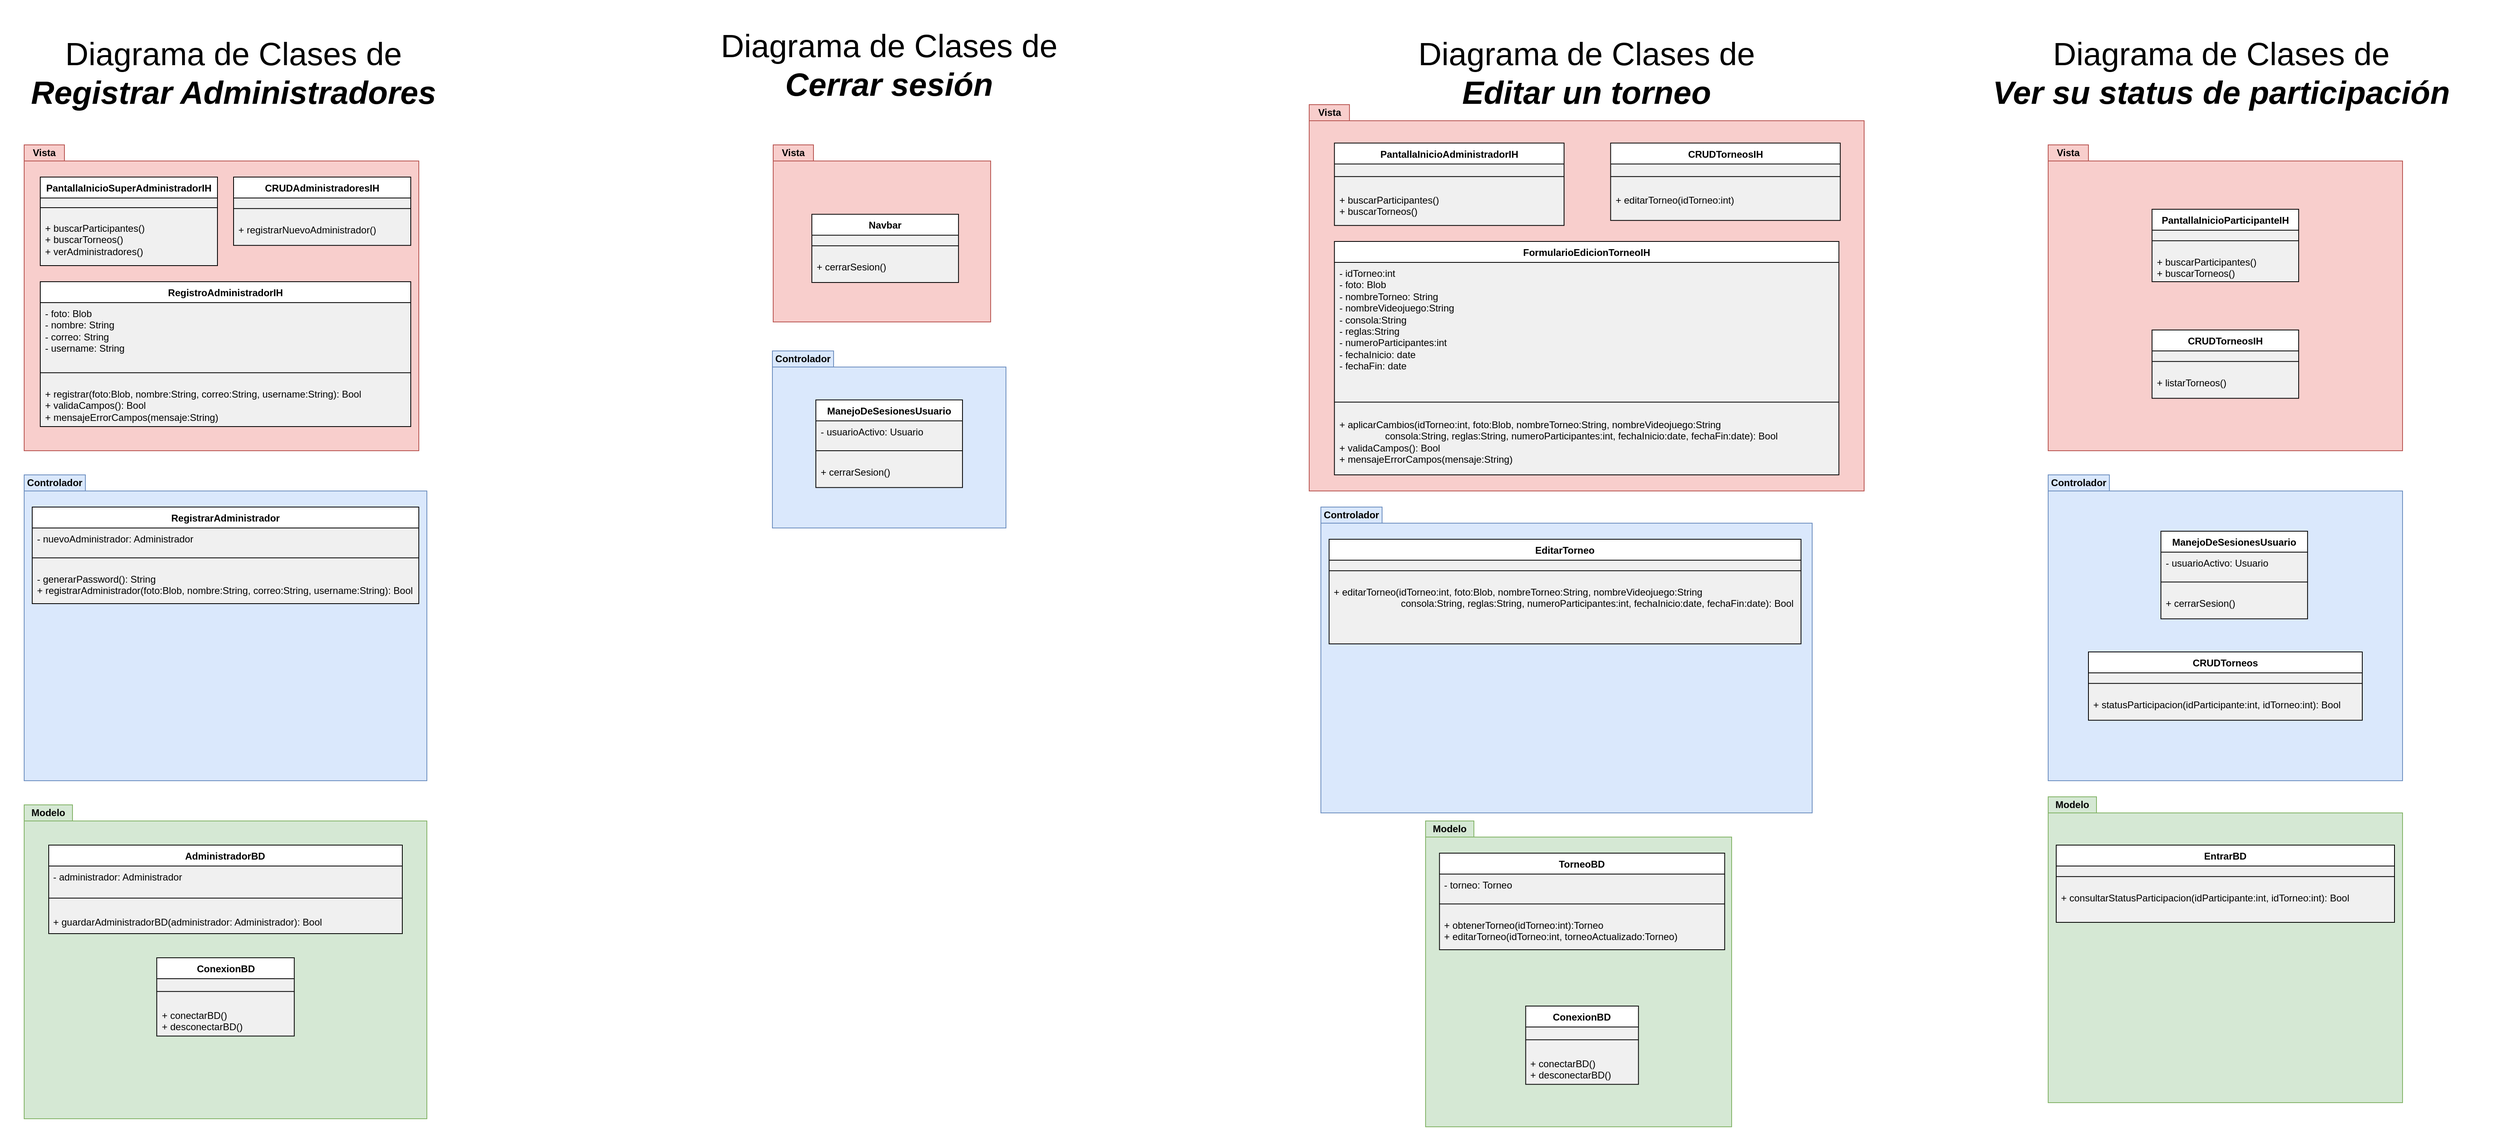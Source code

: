 <mxfile version="22.0.6" type="google">
  <diagram name="Página-1" id="qozMEBct-FzQyyHhwMpH">
    <mxGraphModel grid="1" page="1" gridSize="10" guides="1" tooltips="1" connect="1" arrows="1" fold="1" pageScale="1" pageWidth="827" pageHeight="1169" math="0" shadow="0">
      <root>
        <mxCell id="0" />
        <mxCell id="1" parent="0" />
        <mxCell id="Z3HLCNq9n6ubJ0KpWgIl-1" value="Controlador" style="shape=folder;fontStyle=1;tabWidth=76;tabHeight=20;tabPosition=left;html=1;boundedLbl=1;labelInHeader=1;container=1;collapsible=0;whiteSpace=wrap;fillColor=#dae8fc;strokeColor=#6c8ebf;" vertex="1" parent="1">
          <mxGeometry x="-660" y="-540" width="500" height="380" as="geometry" />
        </mxCell>
        <mxCell id="Z3HLCNq9n6ubJ0KpWgIl-2" value="" style="html=1;strokeColor=none;resizeWidth=1;resizeHeight=1;fillColor=none;part=1;connectable=0;allowArrows=0;deletable=0;whiteSpace=wrap;" vertex="1" parent="Z3HLCNq9n6ubJ0KpWgIl-1">
          <mxGeometry width="440.0" height="266" relative="1" as="geometry">
            <mxPoint y="30" as="offset" />
          </mxGeometry>
        </mxCell>
        <mxCell id="Z3HLCNq9n6ubJ0KpWgIl-23" value="RegistrarAdministrador" style="swimlane;fontStyle=1;align=center;verticalAlign=top;childLayout=stackLayout;horizontal=1;startSize=26;horizontalStack=0;resizeParent=1;resizeParentMax=0;resizeLast=0;collapsible=1;marginBottom=0;whiteSpace=wrap;html=1;swimlaneFillColor=#F0F0F0;gradientColor=none;" vertex="1" parent="Z3HLCNq9n6ubJ0KpWgIl-1">
          <mxGeometry x="10" y="40" width="480" height="119.997" as="geometry" />
        </mxCell>
        <mxCell id="Z3HLCNq9n6ubJ0KpWgIl-24" value="- nuevoAdministrador: Administrador" style="text;strokeColor=none;fillColor=none;align=left;verticalAlign=top;spacingLeft=4;spacingRight=4;overflow=hidden;rotatable=0;points=[[0,0.5],[1,0.5]];portConstraint=eastwest;whiteSpace=wrap;html=1;" vertex="1" parent="Z3HLCNq9n6ubJ0KpWgIl-23">
          <mxGeometry y="26" width="480" height="24" as="geometry" />
        </mxCell>
        <mxCell id="Z3HLCNq9n6ubJ0KpWgIl-25" value="" style="line;strokeWidth=1;fillColor=none;align=left;verticalAlign=middle;spacingTop=-1;spacingLeft=3;spacingRight=3;rotatable=0;labelPosition=right;points=[];portConstraint=eastwest;strokeColor=inherit;" vertex="1" parent="Z3HLCNq9n6ubJ0KpWgIl-23">
          <mxGeometry y="50" width="480" height="26.207" as="geometry" />
        </mxCell>
        <mxCell id="Z3HLCNq9n6ubJ0KpWgIl-26" value="- generarPassword(): String&lt;br&gt;+ registrarAdministrador(foto:Blob, nombre:String, correo:String, username:String): Bool" style="text;strokeColor=none;fillColor=none;align=left;verticalAlign=top;spacingLeft=4;spacingRight=4;overflow=hidden;rotatable=0;points=[[0,0.5],[1,0.5]];portConstraint=eastwest;whiteSpace=wrap;html=1;" vertex="1" parent="Z3HLCNq9n6ubJ0KpWgIl-23">
          <mxGeometry y="76.207" width="480" height="43.79" as="geometry" />
        </mxCell>
        <mxCell id="Z3HLCNq9n6ubJ0KpWgIl-3" value="Modelo" style="shape=folder;fontStyle=1;tabWidth=60;tabHeight=20;tabPosition=left;html=1;boundedLbl=1;labelInHeader=1;container=1;collapsible=0;whiteSpace=wrap;fillColor=#d5e8d4;strokeColor=#82b366;" vertex="1" parent="1">
          <mxGeometry x="-660" y="-130" width="500" height="390" as="geometry" />
        </mxCell>
        <mxCell id="Z3HLCNq9n6ubJ0KpWgIl-4" value="" style="html=1;strokeColor=none;resizeWidth=1;resizeHeight=1;fillColor=none;part=1;connectable=0;allowArrows=0;deletable=0;whiteSpace=wrap;" vertex="1" parent="Z3HLCNq9n6ubJ0KpWgIl-3">
          <mxGeometry width="394.737" height="235.345" relative="1" as="geometry">
            <mxPoint y="30" as="offset" />
          </mxGeometry>
        </mxCell>
        <mxCell id="Z3HLCNq9n6ubJ0KpWgIl-15" value="AdministradorBD" style="swimlane;fontStyle=1;align=center;verticalAlign=top;childLayout=stackLayout;horizontal=1;startSize=26;horizontalStack=0;resizeParent=1;resizeParentMax=0;resizeLast=0;collapsible=1;marginBottom=0;whiteSpace=wrap;html=1;swimlaneFillColor=#F0F0F0;gradientColor=none;" vertex="1" parent="Z3HLCNq9n6ubJ0KpWgIl-3">
          <mxGeometry x="30.488" y="50" width="439.024" height="110.004" as="geometry" />
        </mxCell>
        <mxCell id="Z3HLCNq9n6ubJ0KpWgIl-16" value="- administrador: Administrador" style="text;strokeColor=none;fillColor=none;align=left;verticalAlign=top;spacingLeft=4;spacingRight=4;overflow=hidden;rotatable=0;points=[[0,0.5],[1,0.5]];portConstraint=eastwest;whiteSpace=wrap;html=1;" vertex="1" parent="Z3HLCNq9n6ubJ0KpWgIl-15">
          <mxGeometry y="26" width="439.024" height="24" as="geometry" />
        </mxCell>
        <mxCell id="Z3HLCNq9n6ubJ0KpWgIl-17" value="" style="line;strokeWidth=1;fillColor=none;align=left;verticalAlign=middle;spacingTop=-1;spacingLeft=3;spacingRight=3;rotatable=0;labelPosition=right;points=[];portConstraint=eastwest;strokeColor=inherit;" vertex="1" parent="Z3HLCNq9n6ubJ0KpWgIl-15">
          <mxGeometry y="50" width="439.024" height="31.724" as="geometry" />
        </mxCell>
        <mxCell id="Z3HLCNq9n6ubJ0KpWgIl-18" value="+ guardarAdministradorBD(administrador: Administrador): Bool" style="text;strokeColor=none;fillColor=none;align=left;verticalAlign=top;spacingLeft=4;spacingRight=4;overflow=hidden;rotatable=0;points=[[0,0.5],[1,0.5]];portConstraint=eastwest;whiteSpace=wrap;html=1;" vertex="1" parent="Z3HLCNq9n6ubJ0KpWgIl-15">
          <mxGeometry y="81.724" width="439.024" height="28.28" as="geometry" />
        </mxCell>
        <mxCell id="QDsfQ2jUGcmShMsJZvqd-83" value="ConexionBD" style="swimlane;fontStyle=1;align=center;verticalAlign=top;childLayout=stackLayout;horizontal=1;startSize=26;horizontalStack=0;resizeParent=1;resizeParentMax=0;resizeLast=0;collapsible=1;marginBottom=0;whiteSpace=wrap;html=1;swimlaneFillColor=#F0F0F0;gradientColor=none;" vertex="1" parent="Z3HLCNq9n6ubJ0KpWgIl-3">
          <mxGeometry x="164.634" y="190" width="170.732" height="97.212" as="geometry" />
        </mxCell>
        <mxCell id="QDsfQ2jUGcmShMsJZvqd-85" value="" style="line;strokeWidth=1;fillColor=none;align=left;verticalAlign=middle;spacingTop=-1;spacingLeft=3;spacingRight=3;rotatable=0;labelPosition=right;points=[];portConstraint=eastwest;strokeColor=inherit;" vertex="1" parent="QDsfQ2jUGcmShMsJZvqd-83">
          <mxGeometry y="26" width="170.732" height="31.724" as="geometry" />
        </mxCell>
        <mxCell id="QDsfQ2jUGcmShMsJZvqd-86" value="+ conectarBD()&lt;br&gt;+ desconectarBD()" style="text;strokeColor=none;fillColor=none;align=left;verticalAlign=top;spacingLeft=4;spacingRight=4;overflow=hidden;rotatable=0;points=[[0,0.5],[1,0.5]];portConstraint=eastwest;whiteSpace=wrap;html=1;" vertex="1" parent="QDsfQ2jUGcmShMsJZvqd-83">
          <mxGeometry y="57.724" width="170.732" height="39.487" as="geometry" />
        </mxCell>
        <mxCell id="Z3HLCNq9n6ubJ0KpWgIl-5" value="Vista" style="shape=folder;fontStyle=1;tabWidth=50;tabHeight=20;tabPosition=left;html=1;boundedLbl=1;labelInHeader=1;container=1;collapsible=0;whiteSpace=wrap;fillColor=#f8cecc;strokeColor=#b85450;" vertex="1" parent="1">
          <mxGeometry x="-660" y="-950" width="490" height="380" as="geometry" />
        </mxCell>
        <mxCell id="Z3HLCNq9n6ubJ0KpWgIl-6" value="" style="html=1;strokeColor=none;resizeWidth=1;resizeHeight=1;fillColor=none;part=1;connectable=0;allowArrows=0;deletable=0;whiteSpace=wrap;" vertex="1" parent="Z3HLCNq9n6ubJ0KpWgIl-5">
          <mxGeometry width="440.0" height="266" relative="1" as="geometry">
            <mxPoint y="30" as="offset" />
          </mxGeometry>
        </mxCell>
        <mxCell id="Z3HLCNq9n6ubJ0KpWgIl-19" value="PantallaInicioSuperAdministradorIH" style="swimlane;fontStyle=1;align=center;verticalAlign=top;childLayout=stackLayout;horizontal=1;startSize=26;horizontalStack=0;resizeParent=1;resizeParentMax=0;resizeLast=0;collapsible=1;marginBottom=0;whiteSpace=wrap;html=1;swimlaneFillColor=#F0F0F0;gradientColor=none;" vertex="1" parent="Z3HLCNq9n6ubJ0KpWgIl-5">
          <mxGeometry x="20" y="40" width="220" height="110" as="geometry" />
        </mxCell>
        <mxCell id="Z3HLCNq9n6ubJ0KpWgIl-21" value="" style="line;strokeWidth=1;fillColor=none;align=left;verticalAlign=middle;spacingTop=-1;spacingLeft=3;spacingRight=3;rotatable=0;labelPosition=right;points=[];portConstraint=eastwest;strokeColor=inherit;" vertex="1" parent="Z3HLCNq9n6ubJ0KpWgIl-19">
          <mxGeometry y="26" width="220" height="24" as="geometry" />
        </mxCell>
        <mxCell id="Z3HLCNq9n6ubJ0KpWgIl-22" value="+ buscarParticipantes()&lt;br&gt;+ buscarTorneos()&lt;br&gt;+ verAdministradores()" style="text;strokeColor=none;fillColor=none;align=left;verticalAlign=top;spacingLeft=4;spacingRight=4;overflow=hidden;rotatable=0;points=[[0,0.5],[1,0.5]];portConstraint=eastwest;whiteSpace=wrap;html=1;" vertex="1" parent="Z3HLCNq9n6ubJ0KpWgIl-19">
          <mxGeometry y="50" width="220" height="60" as="geometry" />
        </mxCell>
        <mxCell id="QDsfQ2jUGcmShMsJZvqd-79" value="RegistroAdministradorIH" style="swimlane;fontStyle=1;align=center;verticalAlign=top;childLayout=stackLayout;horizontal=1;startSize=26;horizontalStack=0;resizeParent=1;resizeParentMax=0;resizeLast=0;collapsible=1;marginBottom=0;whiteSpace=wrap;html=1;swimlaneFillColor=#F0F0F0;gradientColor=none;" vertex="1" parent="Z3HLCNq9n6ubJ0KpWgIl-5">
          <mxGeometry x="20" y="170" width="460" height="179.997" as="geometry" />
        </mxCell>
        <mxCell id="QDsfQ2jUGcmShMsJZvqd-80" value="- foto: Blob&lt;br&gt;- nombre: String&lt;br&gt;- correo: String&lt;br&gt;- username: String" style="text;strokeColor=none;fillColor=none;align=left;verticalAlign=top;spacingLeft=4;spacingRight=4;overflow=hidden;rotatable=0;points=[[0,0.5],[1,0.5]];portConstraint=eastwest;whiteSpace=wrap;html=1;" vertex="1" parent="QDsfQ2jUGcmShMsJZvqd-79">
          <mxGeometry y="26" width="460" height="74" as="geometry" />
        </mxCell>
        <mxCell id="QDsfQ2jUGcmShMsJZvqd-81" value="" style="line;strokeWidth=1;fillColor=none;align=left;verticalAlign=middle;spacingTop=-1;spacingLeft=3;spacingRight=3;rotatable=0;labelPosition=right;points=[];portConstraint=eastwest;strokeColor=inherit;" vertex="1" parent="QDsfQ2jUGcmShMsJZvqd-79">
          <mxGeometry y="100" width="460" height="26.207" as="geometry" />
        </mxCell>
        <mxCell id="QDsfQ2jUGcmShMsJZvqd-82" value="+ registrar(foto:Blob, nombre:String, correo:String, username:String): Bool&lt;br&gt;+ validaCampos(): Bool&lt;br&gt;+ mensajeErrorCampos(mensaje:String)&lt;br&gt;" style="text;strokeColor=none;fillColor=none;align=left;verticalAlign=top;spacingLeft=4;spacingRight=4;overflow=hidden;rotatable=0;points=[[0,0.5],[1,0.5]];portConstraint=eastwest;whiteSpace=wrap;html=1;" vertex="1" parent="QDsfQ2jUGcmShMsJZvqd-79">
          <mxGeometry y="126.207" width="460" height="53.79" as="geometry" />
        </mxCell>
        <mxCell id="QDsfQ2jUGcmShMsJZvqd-75" value="CRUDAdministradoresIH" style="swimlane;fontStyle=1;align=center;verticalAlign=top;childLayout=stackLayout;horizontal=1;startSize=26;horizontalStack=0;resizeParent=1;resizeParentMax=0;resizeLast=0;collapsible=1;marginBottom=0;whiteSpace=wrap;html=1;swimlaneFillColor=#F0F0F0;gradientColor=none;" vertex="1" parent="Z3HLCNq9n6ubJ0KpWgIl-5">
          <mxGeometry x="260" y="40.0" width="220" height="84.827" as="geometry" />
        </mxCell>
        <mxCell id="QDsfQ2jUGcmShMsJZvqd-77" value="" style="line;strokeWidth=1;fillColor=none;align=left;verticalAlign=middle;spacingTop=-1;spacingLeft=3;spacingRight=3;rotatable=0;labelPosition=right;points=[];portConstraint=eastwest;strokeColor=inherit;" vertex="1" parent="QDsfQ2jUGcmShMsJZvqd-75">
          <mxGeometry y="26" width="220" height="26.207" as="geometry" />
        </mxCell>
        <mxCell id="QDsfQ2jUGcmShMsJZvqd-78" value="+ registrarNuevoAdministrador()" style="text;strokeColor=none;fillColor=none;align=left;verticalAlign=top;spacingLeft=4;spacingRight=4;overflow=hidden;rotatable=0;points=[[0,0.5],[1,0.5]];portConstraint=eastwest;whiteSpace=wrap;html=1;" vertex="1" parent="QDsfQ2jUGcmShMsJZvqd-75">
          <mxGeometry y="52.207" width="220" height="32.62" as="geometry" />
        </mxCell>
        <mxCell id="QDsfQ2jUGcmShMsJZvqd-7" value="Modelo" style="shape=folder;fontStyle=1;tabWidth=60;tabHeight=20;tabPosition=left;html=1;boundedLbl=1;labelInHeader=1;container=1;collapsible=0;whiteSpace=wrap;fillColor=#d5e8d4;strokeColor=#82b366;" vertex="1" parent="1">
          <mxGeometry x="1853" y="-140" width="440" height="380" as="geometry" />
        </mxCell>
        <mxCell id="QDsfQ2jUGcmShMsJZvqd-8" value="" style="html=1;strokeColor=none;resizeWidth=1;resizeHeight=1;fillColor=none;part=1;connectable=0;allowArrows=0;deletable=0;whiteSpace=wrap;" vertex="1" parent="QDsfQ2jUGcmShMsJZvqd-7">
          <mxGeometry width="347.368" height="229.31" relative="1" as="geometry">
            <mxPoint y="30" as="offset" />
          </mxGeometry>
        </mxCell>
        <mxCell id="gMtyMBhNkfGDs5QkQvs5-24" value="EntrarBD" style="swimlane;fontStyle=1;align=center;verticalAlign=top;childLayout=stackLayout;horizontal=1;startSize=26;horizontalStack=0;resizeParent=1;resizeParentMax=0;resizeLast=0;collapsible=1;marginBottom=0;whiteSpace=wrap;html=1;swimlaneFillColor=#F0F0F0;gradientColor=none;" vertex="1" parent="QDsfQ2jUGcmShMsJZvqd-7">
          <mxGeometry x="10" y="60" width="420" height="95.997" as="geometry" />
        </mxCell>
        <mxCell id="gMtyMBhNkfGDs5QkQvs5-26" value="" style="line;strokeWidth=1;fillColor=none;align=left;verticalAlign=middle;spacingTop=-1;spacingLeft=3;spacingRight=3;rotatable=0;labelPosition=right;points=[];portConstraint=eastwest;strokeColor=inherit;" vertex="1" parent="gMtyMBhNkfGDs5QkQvs5-24">
          <mxGeometry y="26" width="420" height="26.207" as="geometry" />
        </mxCell>
        <mxCell id="gMtyMBhNkfGDs5QkQvs5-27" value="+ consultarStatusParticipacion(idParticipante:int, idTorneo:int): Bool" style="text;strokeColor=none;fillColor=none;align=left;verticalAlign=top;spacingLeft=4;spacingRight=4;overflow=hidden;rotatable=0;points=[[0,0.5],[1,0.5]];portConstraint=eastwest;whiteSpace=wrap;html=1;" vertex="1" parent="gMtyMBhNkfGDs5QkQvs5-24">
          <mxGeometry y="52.207" width="420" height="43.79" as="geometry" />
        </mxCell>
        <mxCell id="QDsfQ2jUGcmShMsJZvqd-13" value="Vista" style="shape=folder;fontStyle=1;tabWidth=50;tabHeight=20;tabPosition=left;html=1;boundedLbl=1;labelInHeader=1;container=1;collapsible=0;whiteSpace=wrap;fillColor=#f8cecc;strokeColor=#b85450;" vertex="1" parent="1">
          <mxGeometry x="1853" y="-950" width="440" height="380" as="geometry" />
        </mxCell>
        <mxCell id="QDsfQ2jUGcmShMsJZvqd-14" value="" style="html=1;strokeColor=none;resizeWidth=1;resizeHeight=1;fillColor=none;part=1;connectable=0;allowArrows=0;deletable=0;whiteSpace=wrap;" vertex="1" parent="QDsfQ2jUGcmShMsJZvqd-13">
          <mxGeometry width="440.0" height="266" relative="1" as="geometry">
            <mxPoint y="30" as="offset" />
          </mxGeometry>
        </mxCell>
        <mxCell id="QDsfQ2jUGcmShMsJZvqd-15" value="PantallaInicioParticipanteIH" style="swimlane;fontStyle=1;align=center;verticalAlign=top;childLayout=stackLayout;horizontal=1;startSize=26;horizontalStack=0;resizeParent=1;resizeParentMax=0;resizeLast=0;collapsible=1;marginBottom=0;whiteSpace=wrap;html=1;swimlaneFillColor=#F0F0F0;gradientColor=none;" vertex="1" parent="QDsfQ2jUGcmShMsJZvqd-13">
          <mxGeometry x="128.965" y="80" width="182.07" height="89.997" as="geometry" />
        </mxCell>
        <mxCell id="QDsfQ2jUGcmShMsJZvqd-17" value="" style="line;strokeWidth=1;fillColor=none;align=left;verticalAlign=middle;spacingTop=-1;spacingLeft=3;spacingRight=3;rotatable=0;labelPosition=right;points=[];portConstraint=eastwest;strokeColor=inherit;" vertex="1" parent="QDsfQ2jUGcmShMsJZvqd-15">
          <mxGeometry y="26" width="182.07" height="26.207" as="geometry" />
        </mxCell>
        <mxCell id="QDsfQ2jUGcmShMsJZvqd-18" value="+ buscarParticipantes()&lt;br&gt;+ buscarTorneos()" style="text;strokeColor=none;fillColor=none;align=left;verticalAlign=top;spacingLeft=4;spacingRight=4;overflow=hidden;rotatable=0;points=[[0,0.5],[1,0.5]];portConstraint=eastwest;whiteSpace=wrap;html=1;" vertex="1" parent="QDsfQ2jUGcmShMsJZvqd-15">
          <mxGeometry y="52.207" width="182.07" height="37.79" as="geometry" />
        </mxCell>
        <mxCell id="gMtyMBhNkfGDs5QkQvs5-21" value="CRUDTorneosIH" style="swimlane;fontStyle=1;align=center;verticalAlign=top;childLayout=stackLayout;horizontal=1;startSize=26;horizontalStack=0;resizeParent=1;resizeParentMax=0;resizeLast=0;collapsible=1;marginBottom=0;whiteSpace=wrap;html=1;swimlaneFillColor=#F0F0F0;gradientColor=none;" vertex="1" parent="QDsfQ2jUGcmShMsJZvqd-13">
          <mxGeometry x="128.965" y="230" width="182.07" height="84.827" as="geometry" />
        </mxCell>
        <mxCell id="gMtyMBhNkfGDs5QkQvs5-22" value="" style="line;strokeWidth=1;fillColor=none;align=left;verticalAlign=middle;spacingTop=-1;spacingLeft=3;spacingRight=3;rotatable=0;labelPosition=right;points=[];portConstraint=eastwest;strokeColor=inherit;" vertex="1" parent="gMtyMBhNkfGDs5QkQvs5-21">
          <mxGeometry y="26" width="182.07" height="26.207" as="geometry" />
        </mxCell>
        <mxCell id="gMtyMBhNkfGDs5QkQvs5-23" value="+ listarTorneos()" style="text;strokeColor=none;fillColor=none;align=left;verticalAlign=top;spacingLeft=4;spacingRight=4;overflow=hidden;rotatable=0;points=[[0,0.5],[1,0.5]];portConstraint=eastwest;whiteSpace=wrap;html=1;" vertex="1" parent="gMtyMBhNkfGDs5QkQvs5-21">
          <mxGeometry y="52.207" width="182.07" height="32.62" as="geometry" />
        </mxCell>
        <mxCell id="QDsfQ2jUGcmShMsJZvqd-38" value="Controlador" style="shape=folder;fontStyle=1;tabWidth=76;tabHeight=20;tabPosition=left;html=1;boundedLbl=1;labelInHeader=1;container=1;collapsible=0;whiteSpace=wrap;fillColor=#dae8fc;strokeColor=#6c8ebf;" vertex="1" parent="1">
          <mxGeometry x="950" y="-500" width="610" height="380" as="geometry" />
        </mxCell>
        <mxCell id="QDsfQ2jUGcmShMsJZvqd-39" value="" style="html=1;strokeColor=none;resizeWidth=1;resizeHeight=1;fillColor=none;part=1;connectable=0;allowArrows=0;deletable=0;whiteSpace=wrap;" vertex="1" parent="QDsfQ2jUGcmShMsJZvqd-38">
          <mxGeometry width="610.0" height="266" relative="1" as="geometry">
            <mxPoint y="30" as="offset" />
          </mxGeometry>
        </mxCell>
        <mxCell id="QDsfQ2jUGcmShMsJZvqd-40" value="EditarTorneo" style="swimlane;fontStyle=1;align=center;verticalAlign=top;childLayout=stackLayout;horizontal=1;startSize=26;horizontalStack=0;resizeParent=1;resizeParentMax=0;resizeLast=0;collapsible=1;marginBottom=0;whiteSpace=wrap;html=1;swimlaneFillColor=#F0F0F0;gradientColor=none;" vertex="1" parent="QDsfQ2jUGcmShMsJZvqd-38">
          <mxGeometry x="10.218" y="40" width="585.917" height="129.997" as="geometry" />
        </mxCell>
        <mxCell id="QDsfQ2jUGcmShMsJZvqd-42" value="" style="line;strokeWidth=1;fillColor=none;align=left;verticalAlign=middle;spacingTop=-1;spacingLeft=3;spacingRight=3;rotatable=0;labelPosition=right;points=[];portConstraint=eastwest;strokeColor=inherit;" vertex="1" parent="QDsfQ2jUGcmShMsJZvqd-40">
          <mxGeometry y="26" width="585.917" height="26.207" as="geometry" />
        </mxCell>
        <mxCell id="QDsfQ2jUGcmShMsJZvqd-43" value="+ editarTorneo(idTorneo:int, foto:Blob, nombreTorneo:String, nombreVideojuego:String&lt;br style=&quot;border-color: var(--border-color);&quot;&gt;&#x9;&lt;span style=&quot;border-color: var(--border-color);&quot;&gt;&lt;span style=&quot;white-space: pre;&quot;&gt;&amp;nbsp;&amp;nbsp;&amp;nbsp;&amp;nbsp;&lt;/span&gt;&lt;/span&gt;&lt;span style=&quot;border-color: var(--border-color);&quot;&gt;&lt;span style=&quot;white-space: pre;&quot;&gt;&amp;nbsp;&amp;nbsp;&amp;nbsp;&amp;nbsp;&lt;/span&gt;&lt;/span&gt;&amp;nbsp; &amp;nbsp; &amp;nbsp; &amp;nbsp; &amp;nbsp; &amp;nbsp; &amp;nbsp; &amp;nbsp; &amp;nbsp;consola:String, reglas:String, numeroParticipantes:int, fechaInicio:date, fechaFin:date): Bool" style="text;strokeColor=none;fillColor=none;align=left;verticalAlign=top;spacingLeft=4;spacingRight=4;overflow=hidden;rotatable=0;points=[[0,0.5],[1,0.5]];portConstraint=eastwest;whiteSpace=wrap;html=1;" vertex="1" parent="QDsfQ2jUGcmShMsJZvqd-40">
          <mxGeometry y="52.207" width="585.917" height="77.79" as="geometry" />
        </mxCell>
        <mxCell id="QDsfQ2jUGcmShMsJZvqd-44" value="Modelo" style="shape=folder;fontStyle=1;tabWidth=60;tabHeight=20;tabPosition=left;html=1;boundedLbl=1;labelInHeader=1;container=1;collapsible=0;whiteSpace=wrap;fillColor=#d5e8d4;strokeColor=#82b366;" vertex="1" parent="1">
          <mxGeometry x="1080" y="-110" width="380" height="380" as="geometry" />
        </mxCell>
        <mxCell id="QDsfQ2jUGcmShMsJZvqd-45" value="" style="html=1;strokeColor=none;resizeWidth=1;resizeHeight=1;fillColor=none;part=1;connectable=0;allowArrows=0;deletable=0;whiteSpace=wrap;" vertex="1" parent="QDsfQ2jUGcmShMsJZvqd-44">
          <mxGeometry width="300" height="229.31" relative="1" as="geometry">
            <mxPoint y="30" as="offset" />
          </mxGeometry>
        </mxCell>
        <mxCell id="QDsfQ2jUGcmShMsJZvqd-46" value="TorneoBD" style="swimlane;fontStyle=1;align=center;verticalAlign=top;childLayout=stackLayout;horizontal=1;startSize=26;horizontalStack=0;resizeParent=1;resizeParentMax=0;resizeLast=0;collapsible=1;marginBottom=0;whiteSpace=wrap;html=1;swimlaneFillColor=#F0F0F0;gradientColor=none;" vertex="1" parent="QDsfQ2jUGcmShMsJZvqd-44">
          <mxGeometry x="17.27" y="40" width="354.09" height="119.997" as="geometry" />
        </mxCell>
        <mxCell id="QDsfQ2jUGcmShMsJZvqd-47" value="- torneo: Torneo" style="text;strokeColor=none;fillColor=none;align=left;verticalAlign=top;spacingLeft=4;spacingRight=4;overflow=hidden;rotatable=0;points=[[0,0.5],[1,0.5]];portConstraint=eastwest;whiteSpace=wrap;html=1;" vertex="1" parent="QDsfQ2jUGcmShMsJZvqd-46">
          <mxGeometry y="26" width="354.09" height="24" as="geometry" />
        </mxCell>
        <mxCell id="QDsfQ2jUGcmShMsJZvqd-48" value="" style="line;strokeWidth=1;fillColor=none;align=left;verticalAlign=middle;spacingTop=-1;spacingLeft=3;spacingRight=3;rotatable=0;labelPosition=right;points=[];portConstraint=eastwest;strokeColor=inherit;" vertex="1" parent="QDsfQ2jUGcmShMsJZvqd-46">
          <mxGeometry y="50" width="354.09" height="26.207" as="geometry" />
        </mxCell>
        <mxCell id="QDsfQ2jUGcmShMsJZvqd-49" value="+ obtenerTorneo(idTorneo:int):Torneo&lt;br&gt;+ editarTorneo(idTorneo:int, torneoActualizado:Torneo)" style="text;strokeColor=none;fillColor=none;align=left;verticalAlign=top;spacingLeft=4;spacingRight=4;overflow=hidden;rotatable=0;points=[[0,0.5],[1,0.5]];portConstraint=eastwest;whiteSpace=wrap;html=1;" vertex="1" parent="QDsfQ2jUGcmShMsJZvqd-46">
          <mxGeometry y="76.207" width="354.09" height="43.79" as="geometry" />
        </mxCell>
        <mxCell id="gMtyMBhNkfGDs5QkQvs5-17" value="ConexionBD" style="swimlane;fontStyle=1;align=center;verticalAlign=top;childLayout=stackLayout;horizontal=1;startSize=26;horizontalStack=0;resizeParent=1;resizeParentMax=0;resizeLast=0;collapsible=1;marginBottom=0;whiteSpace=wrap;html=1;swimlaneFillColor=#F0F0F0;gradientColor=none;" vertex="1" parent="QDsfQ2jUGcmShMsJZvqd-44">
          <mxGeometry x="124.31" y="230" width="140" height="97.212" as="geometry" />
        </mxCell>
        <mxCell id="gMtyMBhNkfGDs5QkQvs5-18" value="" style="line;strokeWidth=1;fillColor=none;align=left;verticalAlign=middle;spacingTop=-1;spacingLeft=3;spacingRight=3;rotatable=0;labelPosition=right;points=[];portConstraint=eastwest;strokeColor=inherit;" vertex="1" parent="gMtyMBhNkfGDs5QkQvs5-17">
          <mxGeometry y="26" width="140" height="31.724" as="geometry" />
        </mxCell>
        <mxCell id="gMtyMBhNkfGDs5QkQvs5-19" value="+ conectarBD()&lt;br&gt;+ desconectarBD()" style="text;strokeColor=none;fillColor=none;align=left;verticalAlign=top;spacingLeft=4;spacingRight=4;overflow=hidden;rotatable=0;points=[[0,0.5],[1,0.5]];portConstraint=eastwest;whiteSpace=wrap;html=1;" vertex="1" parent="gMtyMBhNkfGDs5QkQvs5-17">
          <mxGeometry y="57.724" width="140" height="39.487" as="geometry" />
        </mxCell>
        <mxCell id="QDsfQ2jUGcmShMsJZvqd-50" value="Vista" style="shape=folder;fontStyle=1;tabWidth=50;tabHeight=20;tabPosition=left;html=1;boundedLbl=1;labelInHeader=1;container=1;collapsible=0;whiteSpace=wrap;fillColor=#f8cecc;strokeColor=#b85450;" vertex="1" parent="1">
          <mxGeometry x="935.5" y="-1000" width="689" height="480" as="geometry" />
        </mxCell>
        <mxCell id="QDsfQ2jUGcmShMsJZvqd-51" value="" style="html=1;strokeColor=none;resizeWidth=1;resizeHeight=1;fillColor=none;part=1;connectable=0;allowArrows=0;deletable=0;whiteSpace=wrap;" vertex="1" parent="QDsfQ2jUGcmShMsJZvqd-50">
          <mxGeometry width="689.0" height="317.337" relative="1" as="geometry">
            <mxPoint y="30" as="offset" />
          </mxGeometry>
        </mxCell>
        <mxCell id="QDsfQ2jUGcmShMsJZvqd-52" value="PantallaInicioAdministradorIH" style="swimlane;fontStyle=1;align=center;verticalAlign=top;childLayout=stackLayout;horizontal=1;startSize=26;horizontalStack=0;resizeParent=1;resizeParentMax=0;resizeLast=0;collapsible=1;marginBottom=0;whiteSpace=wrap;html=1;swimlaneFillColor=#F0F0F0;gradientColor=none;" vertex="1" parent="QDsfQ2jUGcmShMsJZvqd-50">
          <mxGeometry x="31.326" y="47.72" width="285.105" height="102.348" as="geometry" />
        </mxCell>
        <mxCell id="QDsfQ2jUGcmShMsJZvqd-54" value="" style="line;strokeWidth=1;fillColor=none;align=left;verticalAlign=middle;spacingTop=-1;spacingLeft=3;spacingRight=3;rotatable=0;labelPosition=right;points=[];portConstraint=eastwest;strokeColor=inherit;" vertex="1" parent="QDsfQ2jUGcmShMsJZvqd-52">
          <mxGeometry y="26" width="285.105" height="31.265" as="geometry" />
        </mxCell>
        <mxCell id="QDsfQ2jUGcmShMsJZvqd-55" value="+ buscarParticipantes()&lt;br style=&quot;border-color: var(--border-color);&quot;&gt;+ buscarTorneos()" style="text;strokeColor=none;fillColor=none;align=left;verticalAlign=top;spacingLeft=4;spacingRight=4;overflow=hidden;rotatable=0;points=[[0,0.5],[1,0.5]];portConstraint=eastwest;whiteSpace=wrap;html=1;" vertex="1" parent="QDsfQ2jUGcmShMsJZvqd-52">
          <mxGeometry y="57.265" width="285.105" height="45.083" as="geometry" />
        </mxCell>
        <mxCell id="gMtyMBhNkfGDs5QkQvs5-9" value="CRUDTorneosIH" style="swimlane;fontStyle=1;align=center;verticalAlign=top;childLayout=stackLayout;horizontal=1;startSize=26;horizontalStack=0;resizeParent=1;resizeParentMax=0;resizeLast=0;collapsible=1;marginBottom=0;whiteSpace=wrap;html=1;swimlaneFillColor=#F0F0F0;gradientColor=none;" vertex="1" parent="QDsfQ2jUGcmShMsJZvqd-50">
          <mxGeometry x="374.26" y="47.72" width="285.105" height="96.18" as="geometry" />
        </mxCell>
        <mxCell id="gMtyMBhNkfGDs5QkQvs5-11" value="" style="line;strokeWidth=1;fillColor=none;align=left;verticalAlign=middle;spacingTop=-1;spacingLeft=3;spacingRight=3;rotatable=0;labelPosition=right;points=[];portConstraint=eastwest;strokeColor=inherit;" vertex="1" parent="gMtyMBhNkfGDs5QkQvs5-9">
          <mxGeometry y="26" width="285.105" height="31.265" as="geometry" />
        </mxCell>
        <mxCell id="gMtyMBhNkfGDs5QkQvs5-12" value="+ editarTorneo(idTorneo:int)" style="text;strokeColor=none;fillColor=none;align=left;verticalAlign=top;spacingLeft=4;spacingRight=4;overflow=hidden;rotatable=0;points=[[0,0.5],[1,0.5]];portConstraint=eastwest;whiteSpace=wrap;html=1;" vertex="1" parent="gMtyMBhNkfGDs5QkQvs5-9">
          <mxGeometry y="57.265" width="285.105" height="38.915" as="geometry" />
        </mxCell>
        <mxCell id="QDsfQ2jUGcmShMsJZvqd-56" value="Controlador" style="shape=folder;fontStyle=1;tabWidth=76;tabHeight=20;tabPosition=left;html=1;boundedLbl=1;labelInHeader=1;container=1;collapsible=0;whiteSpace=wrap;fillColor=#dae8fc;strokeColor=#6c8ebf;" vertex="1" parent="1">
          <mxGeometry x="269" y="-694" width="290" height="220" as="geometry" />
        </mxCell>
        <mxCell id="QDsfQ2jUGcmShMsJZvqd-57" value="" style="html=1;strokeColor=none;resizeWidth=1;resizeHeight=1;fillColor=none;part=1;connectable=0;allowArrows=0;deletable=0;whiteSpace=wrap;" vertex="1" parent="QDsfQ2jUGcmShMsJZvqd-56">
          <mxGeometry width="290.0" height="154" relative="1" as="geometry">
            <mxPoint y="30" as="offset" />
          </mxGeometry>
        </mxCell>
        <mxCell id="QDsfQ2jUGcmShMsJZvqd-58" value="ManejoDeSesionesUsuario" style="swimlane;fontStyle=1;align=center;verticalAlign=top;childLayout=stackLayout;horizontal=1;startSize=26;horizontalStack=0;resizeParent=1;resizeParentMax=0;resizeLast=0;collapsible=1;marginBottom=0;whiteSpace=wrap;html=1;swimlaneFillColor=#F0F0F0;gradientColor=none;" vertex="1" parent="QDsfQ2jUGcmShMsJZvqd-56">
          <mxGeometry x="53.965" y="60.9" width="182.07" height="108.827" as="geometry" />
        </mxCell>
        <mxCell id="QDsfQ2jUGcmShMsJZvqd-59" value="- usuarioActivo: Usuario" style="text;strokeColor=none;fillColor=none;align=left;verticalAlign=top;spacingLeft=4;spacingRight=4;overflow=hidden;rotatable=0;points=[[0,0.5],[1,0.5]];portConstraint=eastwest;whiteSpace=wrap;html=1;" vertex="1" parent="QDsfQ2jUGcmShMsJZvqd-58">
          <mxGeometry y="26" width="182.07" height="24" as="geometry" />
        </mxCell>
        <mxCell id="QDsfQ2jUGcmShMsJZvqd-60" value="" style="line;strokeWidth=1;fillColor=none;align=left;verticalAlign=middle;spacingTop=-1;spacingLeft=3;spacingRight=3;rotatable=0;labelPosition=right;points=[];portConstraint=eastwest;strokeColor=inherit;" vertex="1" parent="QDsfQ2jUGcmShMsJZvqd-58">
          <mxGeometry y="50" width="182.07" height="26.207" as="geometry" />
        </mxCell>
        <mxCell id="QDsfQ2jUGcmShMsJZvqd-61" value="+ cerrarSesion()" style="text;strokeColor=none;fillColor=none;align=left;verticalAlign=top;spacingLeft=4;spacingRight=4;overflow=hidden;rotatable=0;points=[[0,0.5],[1,0.5]];portConstraint=eastwest;whiteSpace=wrap;html=1;" vertex="1" parent="QDsfQ2jUGcmShMsJZvqd-58">
          <mxGeometry y="76.207" width="182.07" height="32.62" as="geometry" />
        </mxCell>
        <mxCell id="QDsfQ2jUGcmShMsJZvqd-68" value="Vista" style="shape=folder;fontStyle=1;tabWidth=50;tabHeight=20;tabPosition=left;html=1;boundedLbl=1;labelInHeader=1;container=1;collapsible=0;whiteSpace=wrap;fillColor=#f8cecc;strokeColor=#b85450;" vertex="1" parent="1">
          <mxGeometry x="270" y="-950" width="270" height="220" as="geometry" />
        </mxCell>
        <mxCell id="QDsfQ2jUGcmShMsJZvqd-69" value="" style="html=1;strokeColor=none;resizeWidth=1;resizeHeight=1;fillColor=none;part=1;connectable=0;allowArrows=0;deletable=0;whiteSpace=wrap;" vertex="1" parent="QDsfQ2jUGcmShMsJZvqd-68">
          <mxGeometry width="270.0" height="154" relative="1" as="geometry">
            <mxPoint y="30" as="offset" />
          </mxGeometry>
        </mxCell>
        <mxCell id="QDsfQ2jUGcmShMsJZvqd-70" value="Navbar" style="swimlane;fontStyle=1;align=center;verticalAlign=top;childLayout=stackLayout;horizontal=1;startSize=26;horizontalStack=0;resizeParent=1;resizeParentMax=0;resizeLast=0;collapsible=1;marginBottom=0;whiteSpace=wrap;html=1;swimlaneFillColor=#F0F0F0;gradientColor=none;" vertex="1" parent="QDsfQ2jUGcmShMsJZvqd-68">
          <mxGeometry x="48.005" y="86.21" width="182.07" height="84.827" as="geometry" />
        </mxCell>
        <mxCell id="QDsfQ2jUGcmShMsJZvqd-72" value="" style="line;strokeWidth=1;fillColor=none;align=left;verticalAlign=middle;spacingTop=-1;spacingLeft=3;spacingRight=3;rotatable=0;labelPosition=right;points=[];portConstraint=eastwest;strokeColor=inherit;" vertex="1" parent="QDsfQ2jUGcmShMsJZvqd-70">
          <mxGeometry y="26" width="182.07" height="26.207" as="geometry" />
        </mxCell>
        <mxCell id="QDsfQ2jUGcmShMsJZvqd-73" value="+ cerrarSesion()" style="text;strokeColor=none;fillColor=none;align=left;verticalAlign=top;spacingLeft=4;spacingRight=4;overflow=hidden;rotatable=0;points=[[0,0.5],[1,0.5]];portConstraint=eastwest;whiteSpace=wrap;html=1;" vertex="1" parent="QDsfQ2jUGcmShMsJZvqd-70">
          <mxGeometry y="52.207" width="182.07" height="32.62" as="geometry" />
        </mxCell>
        <mxCell id="QDsfQ2jUGcmShMsJZvqd-1" value="Controlador" style="shape=folder;fontStyle=1;tabWidth=76;tabHeight=20;tabPosition=left;html=1;boundedLbl=1;labelInHeader=1;container=1;collapsible=0;whiteSpace=wrap;fillColor=#dae8fc;strokeColor=#6c8ebf;" vertex="1" parent="1">
          <mxGeometry x="1853" y="-540" width="440" height="380" as="geometry" />
        </mxCell>
        <mxCell id="QDsfQ2jUGcmShMsJZvqd-2" value="" style="html=1;strokeColor=none;resizeWidth=1;resizeHeight=1;fillColor=none;part=1;connectable=0;allowArrows=0;deletable=0;whiteSpace=wrap;" vertex="1" parent="QDsfQ2jUGcmShMsJZvqd-1">
          <mxGeometry width="440.0" height="266" relative="1" as="geometry">
            <mxPoint y="30" as="offset" />
          </mxGeometry>
        </mxCell>
        <mxCell id="QDsfQ2jUGcmShMsJZvqd-3" value="CRUDTorneos" style="swimlane;fontStyle=1;align=center;verticalAlign=top;childLayout=stackLayout;horizontal=1;startSize=26;horizontalStack=0;resizeParent=1;resizeParentMax=0;resizeLast=0;collapsible=1;marginBottom=0;whiteSpace=wrap;html=1;swimlaneFillColor=#F0F0F0;gradientColor=none;" vertex="1" parent="QDsfQ2jUGcmShMsJZvqd-1">
          <mxGeometry x="50" y="220" width="340" height="84.827" as="geometry" />
        </mxCell>
        <mxCell id="QDsfQ2jUGcmShMsJZvqd-5" value="" style="line;strokeWidth=1;fillColor=none;align=left;verticalAlign=middle;spacingTop=-1;spacingLeft=3;spacingRight=3;rotatable=0;labelPosition=right;points=[];portConstraint=eastwest;strokeColor=inherit;" vertex="1" parent="QDsfQ2jUGcmShMsJZvqd-3">
          <mxGeometry y="26" width="340" height="26.207" as="geometry" />
        </mxCell>
        <mxCell id="QDsfQ2jUGcmShMsJZvqd-6" value="+ statusParticipacion(idParticipante:int, idTorneo:int): Bool" style="text;strokeColor=none;fillColor=none;align=left;verticalAlign=top;spacingLeft=4;spacingRight=4;overflow=hidden;rotatable=0;points=[[0,0.5],[1,0.5]];portConstraint=eastwest;whiteSpace=wrap;html=1;" vertex="1" parent="QDsfQ2jUGcmShMsJZvqd-3">
          <mxGeometry y="52.207" width="340" height="32.62" as="geometry" />
        </mxCell>
        <mxCell id="gMtyMBhNkfGDs5QkQvs5-28" value="ManejoDeSesionesUsuario" style="swimlane;fontStyle=1;align=center;verticalAlign=top;childLayout=stackLayout;horizontal=1;startSize=26;horizontalStack=0;resizeParent=1;resizeParentMax=0;resizeLast=0;collapsible=1;marginBottom=0;whiteSpace=wrap;html=1;swimlaneFillColor=#F0F0F0;gradientColor=none;" vertex="1" parent="QDsfQ2jUGcmShMsJZvqd-1">
          <mxGeometry x="140.005" y="70.0" width="182.07" height="108.827" as="geometry" />
        </mxCell>
        <mxCell id="gMtyMBhNkfGDs5QkQvs5-29" value="- usuarioActivo: Usuario" style="text;strokeColor=none;fillColor=none;align=left;verticalAlign=top;spacingLeft=4;spacingRight=4;overflow=hidden;rotatable=0;points=[[0,0.5],[1,0.5]];portConstraint=eastwest;whiteSpace=wrap;html=1;" vertex="1" parent="gMtyMBhNkfGDs5QkQvs5-28">
          <mxGeometry y="26" width="182.07" height="24" as="geometry" />
        </mxCell>
        <mxCell id="gMtyMBhNkfGDs5QkQvs5-30" value="" style="line;strokeWidth=1;fillColor=none;align=left;verticalAlign=middle;spacingTop=-1;spacingLeft=3;spacingRight=3;rotatable=0;labelPosition=right;points=[];portConstraint=eastwest;strokeColor=inherit;" vertex="1" parent="gMtyMBhNkfGDs5QkQvs5-28">
          <mxGeometry y="50" width="182.07" height="26.207" as="geometry" />
        </mxCell>
        <mxCell id="gMtyMBhNkfGDs5QkQvs5-31" value="+ cerrarSesion()" style="text;strokeColor=none;fillColor=none;align=left;verticalAlign=top;spacingLeft=4;spacingRight=4;overflow=hidden;rotatable=0;points=[[0,0.5],[1,0.5]];portConstraint=eastwest;whiteSpace=wrap;html=1;" vertex="1" parent="gMtyMBhNkfGDs5QkQvs5-28">
          <mxGeometry y="76.207" width="182.07" height="32.62" as="geometry" />
        </mxCell>
        <mxCell id="QDsfQ2jUGcmShMsJZvqd-74" value="&lt;font style=&quot;font-size: 40px;&quot;&gt;Diagrama de Clases de&lt;b&gt;&lt;br&gt;&lt;i&gt;Registrar Administradores&lt;/i&gt;&lt;/b&gt;&lt;/font&gt;" style="text;html=1;strokeColor=none;fillColor=none;align=center;verticalAlign=middle;whiteSpace=wrap;rounded=0;" vertex="1" parent="1">
          <mxGeometry x="-690" y="-1120" width="580" height="160" as="geometry" />
        </mxCell>
        <mxCell id="gMtyMBhNkfGDs5QkQvs5-1" value="&lt;font style=&quot;font-size: 40px;&quot;&gt;Diagrama de Clases de&lt;b&gt;&lt;br&gt;&lt;i&gt;Cerrar sesión&lt;/i&gt;&lt;/b&gt;&lt;/font&gt;" style="text;html=1;strokeColor=none;fillColor=none;align=center;verticalAlign=middle;whiteSpace=wrap;rounded=0;" vertex="1" parent="1">
          <mxGeometry x="164" y="-1130" width="500" height="160" as="geometry" />
        </mxCell>
        <mxCell id="gMtyMBhNkfGDs5QkQvs5-2" value="&lt;font style=&quot;font-size: 40px;&quot;&gt;Diagrama de Clases de&lt;b&gt;&lt;br&gt;&lt;i&gt;Editar un torneo&lt;/i&gt;&lt;/b&gt;&lt;/font&gt;" style="text;html=1;strokeColor=none;fillColor=none;align=center;verticalAlign=middle;whiteSpace=wrap;rounded=0;" vertex="1" parent="1">
          <mxGeometry x="1030" y="-1120" width="500" height="160" as="geometry" />
        </mxCell>
        <mxCell id="gMtyMBhNkfGDs5QkQvs5-20" value="&lt;font style=&quot;font-size: 40px;&quot;&gt;Diagrama de Clases de&lt;b&gt;&lt;br&gt;&lt;i&gt;Ver su status de participación&lt;/i&gt;&lt;/b&gt;&lt;/font&gt;" style="text;html=1;strokeColor=none;fillColor=none;align=center;verticalAlign=middle;whiteSpace=wrap;rounded=0;" vertex="1" parent="1">
          <mxGeometry x="1723" y="-1120" width="690" height="160" as="geometry" />
        </mxCell>
        <mxCell id="gMtyMBhNkfGDs5QkQvs5-13" value="FormularioEdicionTorneoIH" style="swimlane;fontStyle=1;align=center;verticalAlign=top;childLayout=stackLayout;horizontal=1;startSize=26;horizontalStack=0;resizeParent=1;resizeParentMax=0;resizeLast=0;collapsible=1;marginBottom=0;whiteSpace=wrap;html=1;swimlaneFillColor=#F0F0F0;gradientColor=none;" vertex="1" parent="1">
          <mxGeometry x="966.818" y="-829.994" width="626.36" height="289.996" as="geometry" />
        </mxCell>
        <mxCell id="gMtyMBhNkfGDs5QkQvs5-14" value="- idTorneo:int&lt;br&gt;- foto: Blob&lt;br&gt;- nombreTorneo: String&lt;br&gt;- nombreVideojuego:String&lt;br&gt;- consola:String&lt;br&gt;- reglas:String&lt;br&gt;- numeroParticipantes:int&lt;br&gt;- fechaInicio: date&lt;br&gt;- fechaFin: date" style="text;strokeColor=none;fillColor=none;align=left;verticalAlign=top;spacingLeft=4;spacingRight=4;overflow=hidden;rotatable=0;points=[[0,0.5],[1,0.5]];portConstraint=eastwest;whiteSpace=wrap;html=1;" vertex="1" parent="gMtyMBhNkfGDs5QkQvs5-13">
          <mxGeometry y="26" width="626.36" height="159.177" as="geometry" />
        </mxCell>
        <mxCell id="gMtyMBhNkfGDs5QkQvs5-15" value="" style="line;strokeWidth=1;fillColor=none;align=left;verticalAlign=middle;spacingTop=-1;spacingLeft=3;spacingRight=3;rotatable=0;labelPosition=right;points=[];portConstraint=eastwest;strokeColor=inherit;" vertex="1" parent="gMtyMBhNkfGDs5QkQvs5-13">
          <mxGeometry y="185.177" width="626.36" height="28.969" as="geometry" />
        </mxCell>
        <mxCell id="gMtyMBhNkfGDs5QkQvs5-16" value="+ aplicarCambios(idTorneo:int, foto:Blob, nombreTorneo:String, nombreVideojuego:String&lt;br&gt;&lt;span style=&quot;&quot;&gt;&lt;span style=&quot;white-space: pre;&quot;&gt;&amp;nbsp;&amp;nbsp;&amp;nbsp;&amp;nbsp;&lt;/span&gt;&lt;/span&gt;&lt;span style=&quot;&quot;&gt;&lt;span style=&quot;white-space: pre;&quot;&gt;&amp;nbsp;&amp;nbsp;&amp;nbsp;&amp;nbsp;&lt;/span&gt;&lt;/span&gt;&lt;span style=&quot;&quot;&gt;&lt;span style=&quot;white-space: pre;&quot;&gt;&amp;nbsp;&amp;nbsp;&amp;nbsp;&amp;nbsp;&lt;/span&gt;&lt;/span&gt;&amp;nbsp; &amp;nbsp; &amp;nbsp;consola:String, reglas:String, numeroParticipantes:int, fechaInicio:date, fechaFin:date): Bool&lt;br&gt;+ validaCampos(): Bool&lt;br style=&quot;border-color: var(--border-color);&quot;&gt;+ mensajeErrorCampos(mensaje:String)" style="text;strokeColor=none;fillColor=none;align=left;verticalAlign=top;spacingLeft=4;spacingRight=4;overflow=hidden;rotatable=0;points=[[0,0.5],[1,0.5]];portConstraint=eastwest;whiteSpace=wrap;html=1;" vertex="1" parent="gMtyMBhNkfGDs5QkQvs5-13">
          <mxGeometry y="214.146" width="626.36" height="75.85" as="geometry" />
        </mxCell>
      </root>
    </mxGraphModel>
  </diagram>
</mxfile>

